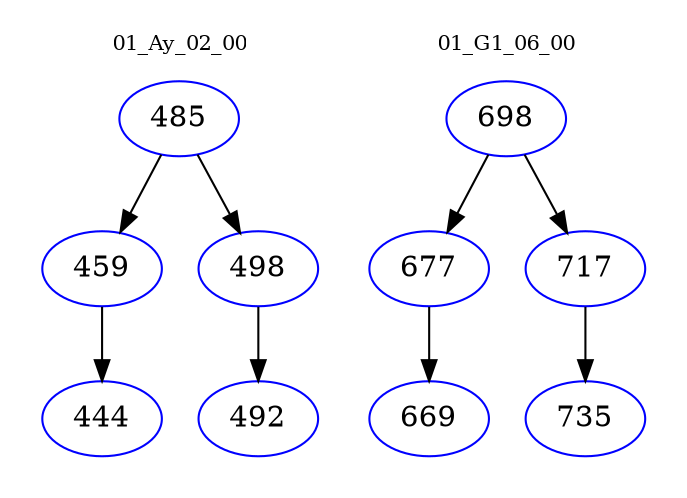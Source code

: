 digraph{
subgraph cluster_0 {
color = white
label = "01_Ay_02_00";
fontsize=10;
T0_485 [label="485", color="blue"]
T0_485 -> T0_459 [color="black"]
T0_459 [label="459", color="blue"]
T0_459 -> T0_444 [color="black"]
T0_444 [label="444", color="blue"]
T0_485 -> T0_498 [color="black"]
T0_498 [label="498", color="blue"]
T0_498 -> T0_492 [color="black"]
T0_492 [label="492", color="blue"]
}
subgraph cluster_1 {
color = white
label = "01_G1_06_00";
fontsize=10;
T1_698 [label="698", color="blue"]
T1_698 -> T1_677 [color="black"]
T1_677 [label="677", color="blue"]
T1_677 -> T1_669 [color="black"]
T1_669 [label="669", color="blue"]
T1_698 -> T1_717 [color="black"]
T1_717 [label="717", color="blue"]
T1_717 -> T1_735 [color="black"]
T1_735 [label="735", color="blue"]
}
}
